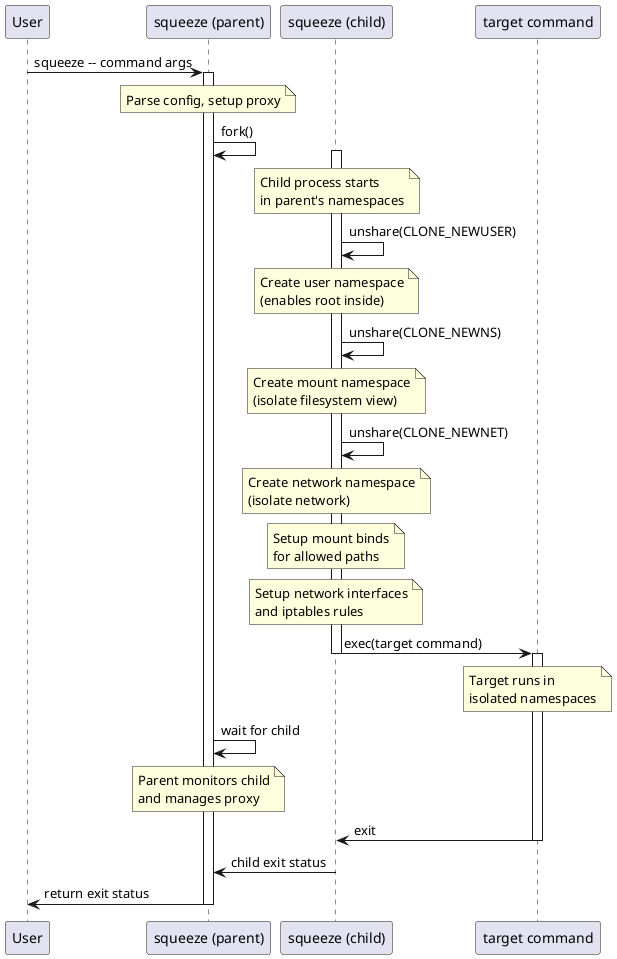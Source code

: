 @startuml Isolation Flow
participant "User" as U
participant "squeeze (parent)" as P
participant "squeeze (child)" as C
participant "target command" as T

U -> P: squeeze -- command args
activate P

note over P: Parse config, setup proxy

P -> P: fork()
activate C

note over C: Child process starts\nin parent's namespaces

C -> C: unshare(CLONE_NEWUSER)
note over C: Create user namespace\n(enables root inside)

C -> C: unshare(CLONE_NEWNS) 
note over C: Create mount namespace\n(isolate filesystem view)

C -> C: unshare(CLONE_NEWNET)
note over C: Create network namespace\n(isolate network)

note over C: Setup mount binds\nfor allowed paths

note over C: Setup network interfaces\nand iptables rules

C -> T: exec(target command)
deactivate C
activate T

note over T: Target runs in\nisolated namespaces

P -> P: wait for child
note over P: Parent monitors child\nand manages proxy

T -> C: exit
deactivate T
C -> P: child exit status
P -> U: return exit status
deactivate P

@enduml